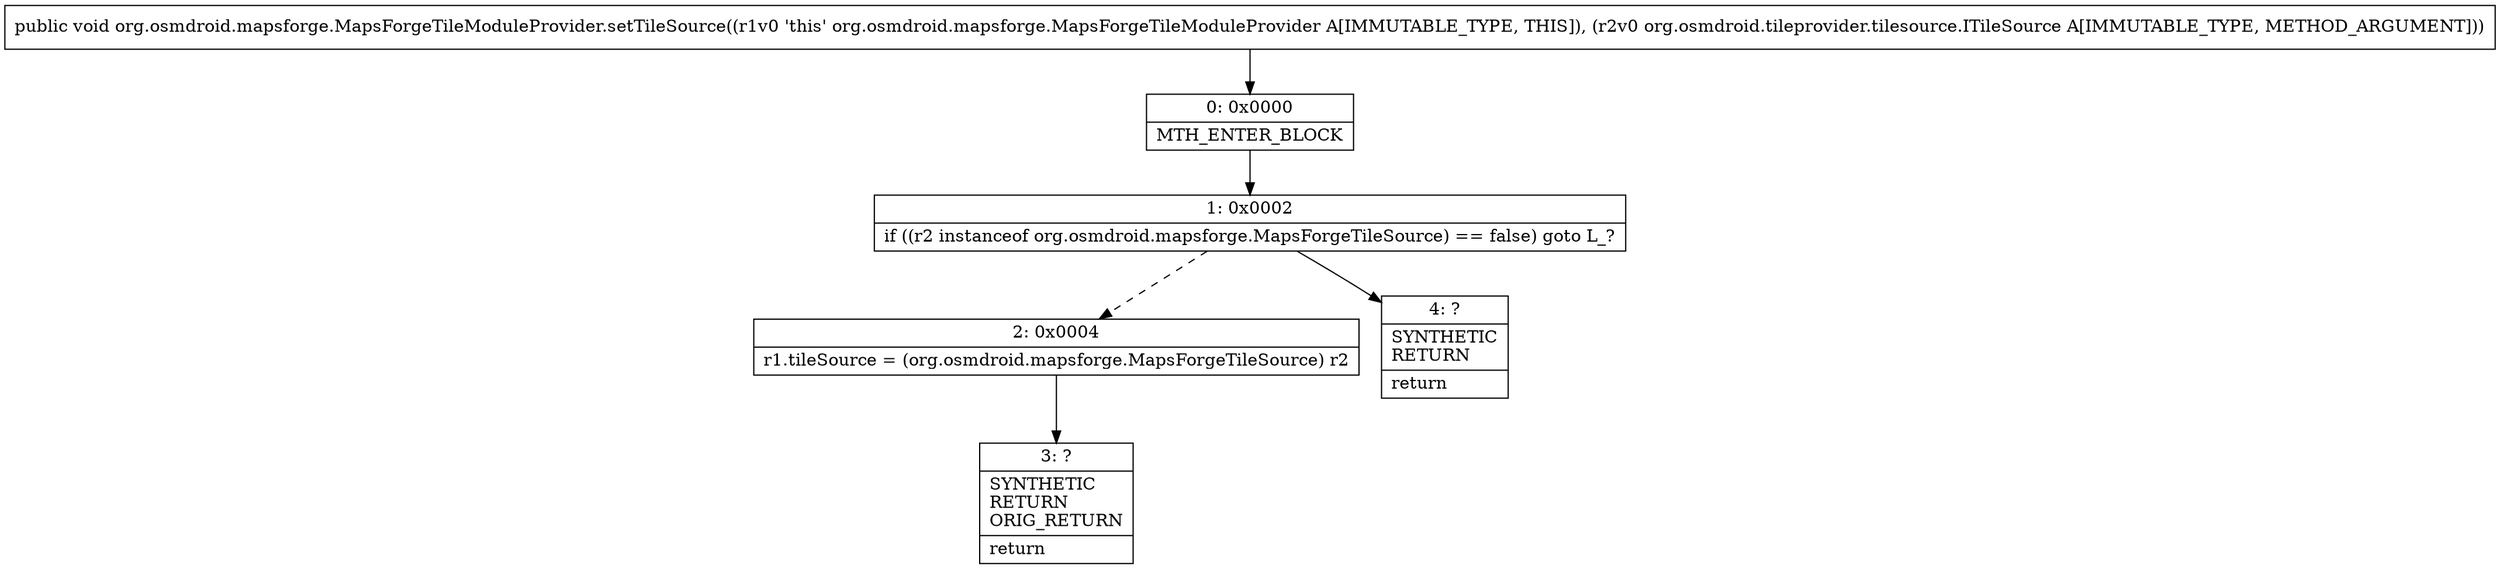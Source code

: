 digraph "CFG fororg.osmdroid.mapsforge.MapsForgeTileModuleProvider.setTileSource(Lorg\/osmdroid\/tileprovider\/tilesource\/ITileSource;)V" {
Node_0 [shape=record,label="{0\:\ 0x0000|MTH_ENTER_BLOCK\l}"];
Node_1 [shape=record,label="{1\:\ 0x0002|if ((r2 instanceof org.osmdroid.mapsforge.MapsForgeTileSource) == false) goto L_?\l}"];
Node_2 [shape=record,label="{2\:\ 0x0004|r1.tileSource = (org.osmdroid.mapsforge.MapsForgeTileSource) r2\l}"];
Node_3 [shape=record,label="{3\:\ ?|SYNTHETIC\lRETURN\lORIG_RETURN\l|return\l}"];
Node_4 [shape=record,label="{4\:\ ?|SYNTHETIC\lRETURN\l|return\l}"];
MethodNode[shape=record,label="{public void org.osmdroid.mapsforge.MapsForgeTileModuleProvider.setTileSource((r1v0 'this' org.osmdroid.mapsforge.MapsForgeTileModuleProvider A[IMMUTABLE_TYPE, THIS]), (r2v0 org.osmdroid.tileprovider.tilesource.ITileSource A[IMMUTABLE_TYPE, METHOD_ARGUMENT])) }"];
MethodNode -> Node_0;
Node_0 -> Node_1;
Node_1 -> Node_2[style=dashed];
Node_1 -> Node_4;
Node_2 -> Node_3;
}

